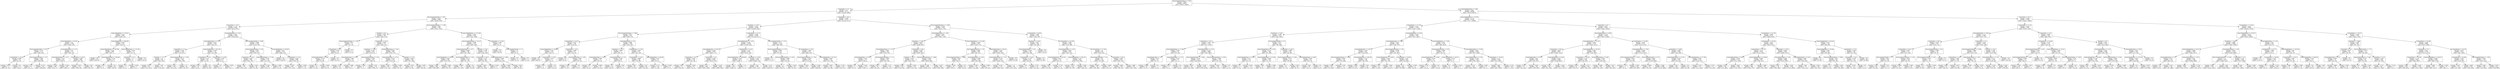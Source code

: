 digraph Tree {
node [shape=box] ;
0 [label="ElectronegativityMean <= 2.031\nentropy = 0.995\nsamples = 99473\nvalue = [45437, 54036]"] ;
1 [label="ColumnMin <= 2.5\nentropy = 0.67\nsamples = 31175\nvalue = [25709, 5466]"] ;
0 -> 1 [labeldistance=2.5, labelangle=45, headlabel="True"] ;
2 [label="ElectronegativityMax <= 5.09\nentropy = 0.919\nsamples = 6860\nvalue = [4566, 2294]"] ;
1 -> 2 ;
3 [label="ColumnMax <= 13.5\nentropy = 0.752\nsamples = 4495\nvalue = [3525, 970]"] ;
2 -> 3 ;
4 [label="AtomicWeightMax <= 279.021\nentropy = 0.441\nsamples = 1661\nvalue = [1509, 152]"] ;
3 -> 4 ;
5 [label="AtomicWeightMin <= 23.647\nentropy = 0.53\nsamples = 1239\nvalue = [1090, 149]"] ;
4 -> 5 ;
6 [label="ElectronegativityMin <= 0.91\nentropy = 0.724\nsamples = 512\nvalue = [409, 103]"] ;
5 -> 6 ;
7 [label="ColumnMean <= 4.125\nentropy = 0.966\nsamples = 23\nvalue = [9, 14]"] ;
6 -> 7 ;
8 [label="entropy = 0.672\nsamples = 17\nvalue = [3, 14]"] ;
7 -> 8 ;
9 [label="entropy = 0.0\nsamples = 6\nvalue = [6, 0]"] ;
7 -> 9 ;
10 [label="ElectronegativityMax <= 1.67\nentropy = 0.684\nsamples = 489\nvalue = [400, 89]"] ;
6 -> 10 ;
11 [label="entropy = 0.137\nsamples = 52\nvalue = [51, 1]"] ;
10 -> 11 ;
12 [label="entropy = 0.725\nsamples = 437\nvalue = [349, 88]"] ;
10 -> 12 ;
13 [label="AtomicRadiusMax <= 2.175\nentropy = 0.34\nsamples = 727\nvalue = [681, 46]"] ;
5 -> 13 ;
14 [label="AtomicRadiusMean <= 1.571\nentropy = 0.151\nsamples = 367\nvalue = [359, 8]"] ;
13 -> 14 ;
15 [label="entropy = 0.259\nsamples = 160\nvalue = [153, 7]"] ;
14 -> 15 ;
16 [label="entropy = 0.044\nsamples = 207\nvalue = [206, 1]"] ;
14 -> 16 ;
17 [label="ColumnMean <= 3.875\nentropy = 0.486\nsamples = 360\nvalue = [322, 38]"] ;
13 -> 17 ;
18 [label="entropy = 0.319\nsamples = 276\nvalue = [260, 16]"] ;
17 -> 18 ;
19 [label="entropy = 0.83\nsamples = 84\nvalue = [62, 22]"] ;
17 -> 19 ;
20 [label="AtomicWeightMax <= 692.662\nentropy = 0.061\nsamples = 422\nvalue = [419, 3]"] ;
4 -> 20 ;
21 [label="AtomicWeightMean <= 139.788\nentropy = 0.025\nsamples = 408\nvalue = [407, 1]"] ;
20 -> 21 ;
22 [label="entropy = 0.0\nsamples = 355\nvalue = [355, 0]"] ;
21 -> 22 ;
23 [label="AtomicWeightMean <= 139.826\nentropy = 0.135\nsamples = 53\nvalue = [52, 1]"] ;
21 -> 23 ;
24 [label="entropy = 0.811\nsamples = 4\nvalue = [3, 1]"] ;
23 -> 24 ;
25 [label="entropy = 0.0\nsamples = 49\nvalue = [49, 0]"] ;
23 -> 25 ;
26 [label="AtomicWeightMean <= 175.765\nentropy = 0.592\nsamples = 14\nvalue = [12, 2]"] ;
20 -> 26 ;
27 [label="RowMean <= 5.25\nentropy = 1.0\nsamples = 4\nvalue = [2, 2]"] ;
26 -> 27 ;
28 [label="entropy = 0.0\nsamples = 1\nvalue = [0, 1]"] ;
27 -> 28 ;
29 [label="entropy = 0.918\nsamples = 3\nvalue = [2, 1]"] ;
27 -> 29 ;
30 [label="entropy = 0.0\nsamples = 10\nvalue = [10, 0]"] ;
26 -> 30 ;
31 [label="AtomicRadiusMin <= 1.425\nentropy = 0.867\nsamples = 2834\nvalue = [2016, 818]"] ;
3 -> 31 ;
32 [label="AtomicRadiusMax <= 4.375\nentropy = 0.976\nsamples = 1291\nvalue = [764, 527]"] ;
31 -> 32 ;
33 [label="ColumnMin <= 1.5\nentropy = 0.944\nsamples = 1181\nvalue = [754, 427]"] ;
32 -> 33 ;
34 [label="RowMax <= 7.0\nentropy = 1.0\nsamples = 593\nvalue = [302, 291]"] ;
33 -> 34 ;
35 [label="entropy = 0.978\nsamples = 421\nvalue = [174, 247]"] ;
34 -> 35 ;
36 [label="entropy = 0.82\nsamples = 172\nvalue = [128, 44]"] ;
34 -> 36 ;
37 [label="ElectronegativityMin <= 1.795\nentropy = 0.78\nsamples = 588\nvalue = [452, 136]"] ;
33 -> 37 ;
38 [label="entropy = 0.69\nsamples = 504\nvalue = [411, 93]"] ;
37 -> 38 ;
39 [label="entropy = 1.0\nsamples = 84\nvalue = [41, 43]"] ;
37 -> 39 ;
40 [label="AtomicWeightMax <= 301.522\nentropy = 0.439\nsamples = 110\nvalue = [10, 100]"] ;
32 -> 40 ;
41 [label="ColumnMean <= 6.5\nentropy = 0.24\nsamples = 101\nvalue = [4, 97]"] ;
40 -> 41 ;
42 [label="entropy = 0.433\nsamples = 45\nvalue = [4, 41]"] ;
41 -> 42 ;
43 [label="entropy = 0.0\nsamples = 56\nvalue = [0, 56]"] ;
41 -> 43 ;
44 [label="ColumnMean <= 4.283\nentropy = 0.918\nsamples = 9\nvalue = [6, 3]"] ;
40 -> 44 ;
45 [label="entropy = 0.0\nsamples = 2\nvalue = [0, 2]"] ;
44 -> 45 ;
46 [label="entropy = 0.592\nsamples = 7\nvalue = [6, 1]"] ;
44 -> 46 ;
47 [label="ElectronegativityMin <= 0.965\nentropy = 0.699\nsamples = 1543\nvalue = [1252, 291]"] ;
31 -> 47 ;
48 [label="ElectronegativityMax <= 4.39\nentropy = 0.907\nsamples = 528\nvalue = [358, 170]"] ;
47 -> 48 ;
49 [label="ColumnMax <= 31.0\nentropy = 0.962\nsamples = 399\nvalue = [245, 154]"] ;
48 -> 49 ;
50 [label="entropy = 0.93\nsamples = 370\nvalue = [242, 128]"] ;
49 -> 50 ;
51 [label="entropy = 0.48\nsamples = 29\nvalue = [3, 26]"] ;
49 -> 51 ;
52 [label="AtomicRadiusMean <= 1.756\nentropy = 0.541\nsamples = 129\nvalue = [113, 16]"] ;
48 -> 52 ;
53 [label="entropy = 0.344\nsamples = 109\nvalue = [102, 7]"] ;
52 -> 53 ;
54 [label="entropy = 0.993\nsamples = 20\nvalue = [11, 9]"] ;
52 -> 54 ;
55 [label="AtomicWeightMax <= 59.059\nentropy = 0.527\nsamples = 1015\nvalue = [894, 121]"] ;
47 -> 55 ;
56 [label="entropy = 0.0\nsamples = 106\nvalue = [106, 0]"] ;
55 -> 56 ;
57 [label="ColumnMean <= 11.0\nentropy = 0.566\nsamples = 909\nvalue = [788, 121]"] ;
55 -> 57 ;
58 [label="entropy = 0.539\nsamples = 891\nvalue = [781, 110]"] ;
57 -> 58 ;
59 [label="entropy = 0.964\nsamples = 18\nvalue = [7, 11]"] ;
57 -> 59 ;
60 [label="ElectronegativityMean <= 1.786\nentropy = 0.99\nsamples = 2365\nvalue = [1041, 1324]"] ;
2 -> 60 ;
61 [label="RowMax <= 8.5\nentropy = 0.935\nsamples = 785\nvalue = [509, 276]"] ;
60 -> 61 ;
62 [label="ElectronegativityMean <= 1.783\nentropy = 0.617\nsamples = 72\nvalue = [11, 61]"] ;
61 -> 62 ;
63 [label="ColumnMean <= 8.8\nentropy = 0.554\nsamples = 70\nvalue = [9, 61]"] ;
62 -> 63 ;
64 [label="AtomicRadiusMean <= 0.88\nentropy = 0.779\nsamples = 39\nvalue = [9, 30]"] ;
63 -> 64 ;
65 [label="entropy = 0.0\nsamples = 15\nvalue = [0, 15]"] ;
64 -> 65 ;
66 [label="entropy = 0.954\nsamples = 24\nvalue = [9, 15]"] ;
64 -> 66 ;
67 [label="entropy = 0.0\nsamples = 31\nvalue = [0, 31]"] ;
63 -> 67 ;
68 [label="entropy = 0.0\nsamples = 2\nvalue = [2, 0]"] ;
62 -> 68 ;
69 [label="ColumnMax <= 44.5\nentropy = 0.883\nsamples = 713\nvalue = [498, 215]"] ;
61 -> 69 ;
70 [label="RowMean <= 2.913\nentropy = 0.552\nsamples = 320\nvalue = [279, 41]"] ;
69 -> 70 ;
71 [label="AtomicRadiusMin <= 1.375\nentropy = 0.885\nsamples = 33\nvalue = [10, 23]"] ;
70 -> 71 ;
72 [label="entropy = 0.258\nsamples = 23\nvalue = [1, 22]"] ;
71 -> 72 ;
73 [label="entropy = 0.469\nsamples = 10\nvalue = [9, 1]"] ;
71 -> 73 ;
74 [label="ElectronegativityMax <= 5.33\nentropy = 0.338\nsamples = 287\nvalue = [269, 18]"] ;
70 -> 74 ;
75 [label="entropy = 0.544\nsamples = 8\nvalue = [1, 7]"] ;
74 -> 75 ;
76 [label="entropy = 0.24\nsamples = 279\nvalue = [268, 11]"] ;
74 -> 76 ;
77 [label="AtomicRadiusMean <= 1.501\nentropy = 0.991\nsamples = 393\nvalue = [219, 174]"] ;
69 -> 77 ;
78 [label="AtomicRadiusMin <= 2.275\nentropy = 0.655\nsamples = 154\nvalue = [128, 26]"] ;
77 -> 78 ;
79 [label="entropy = 0.495\nsamples = 129\nvalue = [115, 14]"] ;
78 -> 79 ;
80 [label="entropy = 0.999\nsamples = 25\nvalue = [13, 12]"] ;
78 -> 80 ;
81 [label="RowMax <= 17.0\nentropy = 0.959\nsamples = 239\nvalue = [91, 148]"] ;
77 -> 81 ;
82 [label="entropy = 0.555\nsamples = 62\nvalue = [8, 54]"] ;
81 -> 82 ;
83 [label="entropy = 0.997\nsamples = 177\nvalue = [83, 94]"] ;
81 -> 83 ;
84 [label="AtomicWeightMean <= 132.283\nentropy = 0.922\nsamples = 1580\nvalue = [532, 1048]"] ;
60 -> 84 ;
85 [label="ElectronegativityMax <= 10.125\nentropy = 0.899\nsamples = 1525\nvalue = [480, 1045]"] ;
84 -> 85 ;
86 [label="AtomicRadiusMean <= 1.477\nentropy = 0.969\nsamples = 799\nvalue = [317, 482]"] ;
85 -> 86 ;
87 [label="AtomicWeightMax <= 236.94\nentropy = 0.994\nsamples = 595\nvalue = [270, 325]"] ;
86 -> 87 ;
88 [label="entropy = 0.963\nsamples = 486\nvalue = [188, 298]"] ;
87 -> 88 ;
89 [label="entropy = 0.808\nsamples = 109\nvalue = [82, 27]"] ;
87 -> 89 ;
90 [label="ElectronegativityMin <= 1.435\nentropy = 0.779\nsamples = 204\nvalue = [47, 157]"] ;
86 -> 90 ;
91 [label="entropy = 0.839\nsamples = 175\nvalue = [47, 128]"] ;
90 -> 91 ;
92 [label="entropy = 0.0\nsamples = 29\nvalue = [0, 29]"] ;
90 -> 92 ;
93 [label="RowMax <= 20.5\nentropy = 0.768\nsamples = 726\nvalue = [163, 563]"] ;
85 -> 93 ;
94 [label="ColumnMax <= 93.5\nentropy = 0.521\nsamples = 495\nvalue = [58, 437]"] ;
93 -> 94 ;
95 [label="entropy = 0.484\nsamples = 487\nvalue = [51, 436]"] ;
94 -> 95 ;
96 [label="entropy = 0.544\nsamples = 8\nvalue = [7, 1]"] ;
94 -> 96 ;
97 [label="AtomicRadiusMean <= 1.608\nentropy = 0.994\nsamples = 231\nvalue = [105, 126]"] ;
93 -> 97 ;
98 [label="entropy = 0.966\nsamples = 163\nvalue = [99, 64]"] ;
97 -> 98 ;
99 [label="entropy = 0.431\nsamples = 68\nvalue = [6, 62]"] ;
97 -> 99 ;
100 [label="ColumnMean <= 12.607\nentropy = 0.305\nsamples = 55\nvalue = [52, 3]"] ;
84 -> 100 ;
101 [label="entropy = 0.0\nsamples = 49\nvalue = [49, 0]"] ;
100 -> 101 ;
102 [label="ElectronegativityMin <= 1.1\nentropy = 1.0\nsamples = 6\nvalue = [3, 3]"] ;
100 -> 102 ;
103 [label="entropy = 0.0\nsamples = 3\nvalue = [0, 3]"] ;
102 -> 103 ;
104 [label="entropy = 0.0\nsamples = 3\nvalue = [3, 0]"] ;
102 -> 104 ;
105 [label="ColumnMax <= 44.5\nentropy = 0.559\nsamples = 24315\nvalue = [21143, 3172]"] ;
1 -> 105 ;
106 [label="RowMean <= 2.914\nentropy = 0.419\nsamples = 16399\nvalue = [15008, 1391]"] ;
105 -> 106 ;
107 [label="ElectronegativityMean <= 1.666\nentropy = 0.971\nsamples = 434\nvalue = [260, 174]"] ;
106 -> 107 ;
108 [label="ColumnMean <= 4.375\nentropy = 0.676\nsamples = 146\nvalue = [120, 26]"] ;
107 -> 108 ;
109 [label="AtomicWeightMean <= 29.846\nentropy = 0.187\nsamples = 105\nvalue = [102, 3]"] ;
108 -> 109 ;
110 [label="entropy = 0.0\nsamples = 88\nvalue = [88, 0]"] ;
109 -> 110 ;
111 [label="ColumnMean <= 2.875\nentropy = 0.672\nsamples = 17\nvalue = [14, 3]"] ;
109 -> 111 ;
112 [label="entropy = 0.811\nsamples = 4\nvalue = [1, 3]"] ;
111 -> 112 ;
113 [label="entropy = 0.0\nsamples = 13\nvalue = [13, 0]"] ;
111 -> 113 ;
114 [label="ColumnMax <= 14.5\nentropy = 0.989\nsamples = 41\nvalue = [18, 23]"] ;
108 -> 114 ;
115 [label="entropy = 0.0\nsamples = 8\nvalue = [8, 0]"] ;
114 -> 115 ;
116 [label="AtomicRadiusMean <= 1.481\nentropy = 0.885\nsamples = 33\nvalue = [10, 23]"] ;
114 -> 116 ;
117 [label="entropy = 0.784\nsamples = 30\nvalue = [7, 23]"] ;
116 -> 117 ;
118 [label="entropy = 0.0\nsamples = 3\nvalue = [3, 0]"] ;
116 -> 118 ;
119 [label="AtomicRadiusMax <= 2.9\nentropy = 0.999\nsamples = 288\nvalue = [140, 148]"] ;
107 -> 119 ;
120 [label="RowMean <= 2.275\nentropy = 0.806\nsamples = 77\nvalue = [58, 19]"] ;
119 -> 120 ;
121 [label="AtomicRadiusMax <= 1.675\nentropy = 0.999\nsamples = 37\nvalue = [19, 18]"] ;
120 -> 121 ;
122 [label="entropy = 0.0\nsamples = 5\nvalue = [5, 0]"] ;
121 -> 122 ;
123 [label="entropy = 0.989\nsamples = 32\nvalue = [14, 18]"] ;
121 -> 123 ;
124 [label="AtomicRadiusMax <= 2.75\nentropy = 0.169\nsamples = 40\nvalue = [39, 1]"] ;
120 -> 124 ;
125 [label="entropy = 0.0\nsamples = 34\nvalue = [34, 0]"] ;
124 -> 125 ;
126 [label="entropy = 0.65\nsamples = 6\nvalue = [5, 1]"] ;
124 -> 126 ;
127 [label="ColumnMean <= 7.183\nentropy = 0.964\nsamples = 211\nvalue = [82, 129]"] ;
119 -> 127 ;
128 [label="ColumnMean <= 2.437\nentropy = 0.996\nsamples = 164\nvalue = [76, 88]"] ;
127 -> 128 ;
129 [label="entropy = 0.83\nsamples = 84\nvalue = [22, 62]"] ;
128 -> 129 ;
130 [label="entropy = 0.91\nsamples = 80\nvalue = [54, 26]"] ;
128 -> 130 ;
131 [label="AtomicWeightMax <= 89.409\nentropy = 0.551\nsamples = 47\nvalue = [6, 41]"] ;
127 -> 131 ;
132 [label="entropy = 0.172\nsamples = 39\nvalue = [1, 38]"] ;
131 -> 132 ;
133 [label="entropy = 0.954\nsamples = 8\nvalue = [5, 3]"] ;
131 -> 133 ;
134 [label="ColumnMean <= 11.31\nentropy = 0.389\nsamples = 15965\nvalue = [14748, 1217]"] ;
106 -> 134 ;
135 [label="AtomicRadiusMin <= 1.525\nentropy = 0.346\nsamples = 14736\nvalue = [13783, 953]"] ;
134 -> 135 ;
136 [label="AtomicRadiusMin <= 0.625\nentropy = 0.409\nsamples = 9422\nvalue = [8651, 771]"] ;
135 -> 136 ;
137 [label="ColumnMin <= 8.5\nentropy = 0.952\nsamples = 129\nvalue = [81, 48]"] ;
136 -> 137 ;
138 [label="entropy = 0.977\nsamples = 73\nvalue = [30, 43]"] ;
137 -> 138 ;
139 [label="entropy = 0.434\nsamples = 56\nvalue = [51, 5]"] ;
137 -> 139 ;
140 [label="ColumnMin <= 4.5\nentropy = 0.394\nsamples = 9293\nvalue = [8570, 723]"] ;
136 -> 140 ;
141 [label="entropy = 0.47\nsamples = 4365\nvalue = [3927, 438]"] ;
140 -> 141 ;
142 [label="entropy = 0.319\nsamples = 4928\nvalue = [4643, 285]"] ;
140 -> 142 ;
143 [label="ColumnMean <= 4.414\nentropy = 0.215\nsamples = 5314\nvalue = [5132, 182]"] ;
135 -> 143 ;
144 [label="AtomicWeightMax <= 2360.856\nentropy = 0.028\nsamples = 1072\nvalue = [1069, 3]"] ;
143 -> 144 ;
145 [label="entropy = 0.02\nsamples = 1070\nvalue = [1068, 2]"] ;
144 -> 145 ;
146 [label="entropy = 1.0\nsamples = 2\nvalue = [1, 1]"] ;
144 -> 146 ;
147 [label="RowMean <= 4.764\nentropy = 0.252\nsamples = 4242\nvalue = [4063, 179]"] ;
143 -> 147 ;
148 [label="entropy = 0.34\nsamples = 1769\nvalue = [1657, 112]"] ;
147 -> 148 ;
149 [label="entropy = 0.18\nsamples = 2473\nvalue = [2406, 67]"] ;
147 -> 149 ;
150 [label="ElectronegativityMin <= 1.275\nentropy = 0.751\nsamples = 1229\nvalue = [965, 264]"] ;
134 -> 150 ;
151 [label="ElectronegativityMean <= 1.724\nentropy = 0.995\nsamples = 152\nvalue = [70, 82]"] ;
150 -> 151 ;
152 [label="entropy = 0.0\nsamples = 17\nvalue = [17, 0]"] ;
151 -> 152 ;
153 [label="ElectronegativityMean <= 1.975\nentropy = 0.966\nsamples = 135\nvalue = [53, 82]"] ;
151 -> 153 ;
154 [label="entropy = 1.0\nsamples = 95\nvalue = [48, 47]"] ;
153 -> 154 ;
155 [label="entropy = 0.544\nsamples = 40\nvalue = [5, 35]"] ;
153 -> 155 ;
156 [label="ColumnMean <= 13.9\nentropy = 0.655\nsamples = 1077\nvalue = [895, 182]"] ;
150 -> 156 ;
157 [label="ElectronegativityMean <= 1.792\nentropy = 0.478\nsamples = 807\nvalue = [724, 83]"] ;
156 -> 157 ;
158 [label="entropy = 0.055\nsamples = 159\nvalue = [158, 1]"] ;
157 -> 158 ;
159 [label="entropy = 0.548\nsamples = 648\nvalue = [566, 82]"] ;
157 -> 159 ;
160 [label="AtomicWeightMin <= 67.551\nentropy = 0.948\nsamples = 270\nvalue = [171, 99]"] ;
156 -> 160 ;
161 [label="entropy = 0.987\nsamples = 120\nvalue = [52, 68]"] ;
160 -> 161 ;
162 [label="entropy = 0.735\nsamples = 150\nvalue = [119, 31]"] ;
160 -> 162 ;
163 [label="ElectronegativityMean <= 1.948\nentropy = 0.769\nsamples = 7916\nvalue = [6135, 1781]"] ;
105 -> 163 ;
164 [label="AtomicRadiusMean <= 1.497\nentropy = 0.687\nsamples = 6572\nvalue = [5367, 1205]"] ;
163 -> 164 ;
165 [label="RowMean <= 2.991\nentropy = 0.555\nsamples = 4915\nvalue = [4280, 635]"] ;
164 -> 165 ;
166 [label="AtomicRadiusMean <= 1.117\nentropy = 0.991\nsamples = 348\nvalue = [193, 155]"] ;
165 -> 166 ;
167 [label="AtomicWeightMin <= 6.552\nentropy = 0.391\nsamples = 117\nvalue = [108, 9]"] ;
166 -> 167 ;
168 [label="entropy = 0.0\nsamples = 2\nvalue = [0, 2]"] ;
167 -> 168 ;
169 [label="entropy = 0.331\nsamples = 115\nvalue = [108, 7]"] ;
167 -> 169 ;
170 [label="ElectronegativityMean <= 1.71\nentropy = 0.949\nsamples = 231\nvalue = [85, 146]"] ;
166 -> 170 ;
171 [label="entropy = 0.937\nsamples = 82\nvalue = [53, 29]"] ;
170 -> 171 ;
172 [label="entropy = 0.75\nsamples = 149\nvalue = [32, 117]"] ;
170 -> 172 ;
173 [label="ColumnMax <= 48.5\nentropy = 0.485\nsamples = 4567\nvalue = [4087, 480]"] ;
165 -> 173 ;
174 [label="RowMax <= 19.0\nentropy = 0.871\nsamples = 343\nvalue = [243, 100]"] ;
173 -> 174 ;
175 [label="entropy = 0.985\nsamples = 210\nvalue = [120, 90]"] ;
174 -> 175 ;
176 [label="entropy = 0.385\nsamples = 133\nvalue = [123, 10]"] ;
174 -> 176 ;
177 [label="ElectronegativityMean <= 1.896\nentropy = 0.436\nsamples = 4224\nvalue = [3844, 380]"] ;
173 -> 177 ;
178 [label="entropy = 0.385\nsamples = 3616\nvalue = [3344, 272]"] ;
177 -> 178 ;
179 [label="entropy = 0.675\nsamples = 608\nvalue = [500, 108]"] ;
177 -> 179 ;
180 [label="AtomicWeightMax <= 414.349\nentropy = 0.929\nsamples = 1657\nvalue = [1087, 570]"] ;
164 -> 180 ;
181 [label="ElectronegativityMin <= 1.29\nentropy = 0.865\nsamples = 296\nvalue = [85, 211]"] ;
180 -> 181 ;
182 [label="ElectronegativityMean <= 1.896\nentropy = 0.615\nsamples = 46\nvalue = [39, 7]"] ;
181 -> 182 ;
183 [label="entropy = 0.169\nsamples = 40\nvalue = [39, 1]"] ;
182 -> 183 ;
184 [label="entropy = 0.0\nsamples = 6\nvalue = [0, 6]"] ;
182 -> 184 ;
185 [label="AtomicRadiusMin <= 1.675\nentropy = 0.689\nsamples = 250\nvalue = [46, 204]"] ;
181 -> 185 ;
186 [label="entropy = 0.385\nsamples = 173\nvalue = [13, 160]"] ;
185 -> 186 ;
187 [label="entropy = 0.985\nsamples = 77\nvalue = [33, 44]"] ;
185 -> 187 ;
188 [label="AtomicRadiusMax <= 184.35\nentropy = 0.832\nsamples = 1361\nvalue = [1002, 359]"] ;
180 -> 188 ;
189 [label="AtomicRadiusMean <= 1.713\nentropy = 0.793\nsamples = 1316\nvalue = [1002, 314]"] ;
188 -> 189 ;
190 [label="entropy = 0.703\nsamples = 1112\nvalue = [900, 212]"] ;
189 -> 190 ;
191 [label="entropy = 1.0\nsamples = 204\nvalue = [102, 102]"] ;
189 -> 191 ;
192 [label="entropy = 0.0\nsamples = 45\nvalue = [0, 45]"] ;
188 -> 192 ;
193 [label="ColumnMean <= 8.026\nentropy = 0.985\nsamples = 1344\nvalue = [768, 576]"] ;
163 -> 193 ;
194 [label="RowMean <= 4.347\nentropy = 0.827\nsamples = 146\nvalue = [38, 108]"] ;
193 -> 194 ;
195 [label="AtomicRadiusMean <= 1.33\nentropy = 0.592\nsamples = 126\nvalue = [18, 108]"] ;
194 -> 195 ;
196 [label="ColumnMean <= 5.815\nentropy = 0.759\nsamples = 82\nvalue = [18, 64]"] ;
195 -> 196 ;
197 [label="entropy = 0.0\nsamples = 3\nvalue = [3, 0]"] ;
196 -> 197 ;
198 [label="entropy = 0.701\nsamples = 79\nvalue = [15, 64]"] ;
196 -> 198 ;
199 [label="entropy = 0.0\nsamples = 44\nvalue = [0, 44]"] ;
195 -> 199 ;
200 [label="entropy = 0.0\nsamples = 20\nvalue = [20, 0]"] ;
194 -> 200 ;
201 [label="ColumnMean <= 10.769\nentropy = 0.965\nsamples = 1198\nvalue = [730, 468]"] ;
193 -> 201 ;
202 [label="AtomicRadiusMin <= 1.325\nentropy = 0.844\nsamples = 563\nvalue = [410, 153]"] ;
201 -> 202 ;
203 [label="AtomicWeightMean <= 91.437\nentropy = 0.974\nsamples = 79\nvalue = [32, 47]"] ;
202 -> 203 ;
204 [label="entropy = 0.825\nsamples = 58\nvalue = [15, 43]"] ;
203 -> 204 ;
205 [label="entropy = 0.702\nsamples = 21\nvalue = [17, 4]"] ;
203 -> 205 ;
206 [label="AtomicWeightMax <= 350.207\nentropy = 0.758\nsamples = 484\nvalue = [378, 106]"] ;
202 -> 206 ;
207 [label="entropy = 0.973\nsamples = 146\nvalue = [87, 59]"] ;
206 -> 207 ;
208 [label="entropy = 0.582\nsamples = 338\nvalue = [291, 47]"] ;
206 -> 208 ;
209 [label="ColumnMean <= 11.281\nentropy = 1.0\nsamples = 635\nvalue = [320, 315]"] ;
201 -> 209 ;
210 [label="ElectronegativityMin <= 3.5\nentropy = 0.9\nsamples = 234\nvalue = [74, 160]"] ;
209 -> 210 ;
211 [label="entropy = 0.809\nsamples = 197\nvalue = [49, 148]"] ;
210 -> 211 ;
212 [label="entropy = 0.909\nsamples = 37\nvalue = [25, 12]"] ;
210 -> 212 ;
213 [label="ColumnMax <= 62.0\nentropy = 0.963\nsamples = 401\nvalue = [246, 155]"] ;
209 -> 213 ;
214 [label="entropy = 0.686\nsamples = 104\nvalue = [85, 19]"] ;
213 -> 214 ;
215 [label="entropy = 0.995\nsamples = 297\nvalue = [161, 136]"] ;
213 -> 215 ;
216 [label="AtomicRadiusMean <= 0.98\nentropy = 0.867\nsamples = 68298\nvalue = [19728, 48570]"] ;
0 -> 216 [labeldistance=2.5, labelangle=-45, headlabel="False"] ;
217 [label="AtomicWeightMean <= 22.979\nentropy = 0.718\nsamples = 36765\nvalue = [7277, 29488]"] ;
216 -> 217 ;
218 [label="ColumnMean <= 11.724\nentropy = 0.487\nsamples = 12793\nvalue = [1355, 11438]"] ;
217 -> 218 ;
219 [label="RowMean <= 2.347\nentropy = 0.306\nsamples = 5174\nvalue = [283, 4891]"] ;
218 -> 219 ;
220 [label="ColumnMax <= 14.5\nentropy = 0.268\nsamples = 4742\nvalue = [217, 4525]"] ;
219 -> 220 ;
221 [label="AtomicWeightMean <= 11.399\nentropy = 0.933\nsamples = 43\nvalue = [15, 28]"] ;
220 -> 221 ;
222 [label="AtomicRadiusMax <= 2.5\nentropy = 0.555\nsamples = 31\nvalue = [4, 27]"] ;
221 -> 222 ;
223 [label="entropy = 0.469\nsamples = 30\nvalue = [3, 27]"] ;
222 -> 223 ;
224 [label="entropy = 0.0\nsamples = 1\nvalue = [1, 0]"] ;
222 -> 224 ;
225 [label="AtomicRadiusMax <= 1.275\nentropy = 0.414\nsamples = 12\nvalue = [11, 1]"] ;
221 -> 225 ;
226 [label="entropy = 0.811\nsamples = 4\nvalue = [3, 1]"] ;
225 -> 226 ;
227 [label="entropy = 0.0\nsamples = 8\nvalue = [8, 0]"] ;
225 -> 227 ;
228 [label="AtomicRadiusMin <= 3.225\nentropy = 0.256\nsamples = 4699\nvalue = [202, 4497]"] ;
220 -> 228 ;
229 [label="ElectronegativityMax <= 7.695\nentropy = 0.243\nsamples = 4571\nvalue = [184, 4387]"] ;
228 -> 229 ;
230 [label="entropy = 0.454\nsamples = 252\nvalue = [24, 228]"] ;
229 -> 230 ;
231 [label="entropy = 0.229\nsamples = 4319\nvalue = [160, 4159]"] ;
229 -> 231 ;
232 [label="ElectronegativityMean <= 2.847\nentropy = 0.586\nsamples = 128\nvalue = [18, 110]"] ;
228 -> 232 ;
233 [label="entropy = 0.549\nsamples = 126\nvalue = [16, 110]"] ;
232 -> 233 ;
234 [label="entropy = 0.0\nsamples = 2\nvalue = [2, 0]"] ;
232 -> 234 ;
235 [label="ElectronegativityMin <= 2.0\nentropy = 0.617\nsamples = 432\nvalue = [66, 366]"] ;
219 -> 235 ;
236 [label="AtomicWeightMean <= 21.183\nentropy = 0.376\nsamples = 289\nvalue = [21, 268]"] ;
235 -> 236 ;
237 [label="AtomicWeightMean <= 18.427\nentropy = 0.157\nsamples = 175\nvalue = [4, 171]"] ;
236 -> 237 ;
238 [label="entropy = 0.0\nsamples = 3\nvalue = [3, 0]"] ;
237 -> 238 ;
239 [label="entropy = 0.052\nsamples = 172\nvalue = [1, 171]"] ;
237 -> 239 ;
240 [label="AtomicWeightMean <= 21.208\nentropy = 0.608\nsamples = 114\nvalue = [17, 97]"] ;
236 -> 240 ;
241 [label="entropy = 0.89\nsamples = 13\nvalue = [9, 4]"] ;
240 -> 241 ;
242 [label="entropy = 0.399\nsamples = 101\nvalue = [8, 93]"] ;
240 -> 242 ;
243 [label="ColumnMax <= 255.5\nentropy = 0.899\nsamples = 143\nvalue = [45, 98]"] ;
235 -> 243 ;
244 [label="ElectronegativityMean <= 2.509\nentropy = 0.775\nsamples = 114\nvalue = [26, 88]"] ;
243 -> 244 ;
245 [label="entropy = 1.0\nsamples = 34\nvalue = [17, 17]"] ;
244 -> 245 ;
246 [label="entropy = 0.507\nsamples = 80\nvalue = [9, 71]"] ;
244 -> 246 ;
247 [label="AtomicRadiusMean <= 0.962\nentropy = 0.929\nsamples = 29\nvalue = [19, 10]"] ;
243 -> 247 ;
248 [label="entropy = 0.84\nsamples = 26\nvalue = [19, 7]"] ;
247 -> 248 ;
249 [label="entropy = 0.0\nsamples = 3\nvalue = [0, 3]"] ;
247 -> 249 ;
250 [label="AtomicWeightMin <= 8.538\nentropy = 0.586\nsamples = 7619\nvalue = [1072, 6547]"] ;
218 -> 250 ;
251 [label="AtomicRadiusMean <= 0.803\nentropy = 0.407\nsamples = 2043\nvalue = [166, 1877]"] ;
250 -> 251 ;
252 [label="AtomicRadiusMin <= 1.425\nentropy = 0.539\nsamples = 941\nvalue = [116, 825]"] ;
251 -> 252 ;
253 [label="ElectronegativityMean <= 3.148\nentropy = 0.463\nsamples = 775\nvalue = [76, 699]"] ;
252 -> 253 ;
254 [label="entropy = 0.491\nsamples = 701\nvalue = [75, 626]"] ;
253 -> 254 ;
255 [label="entropy = 0.103\nsamples = 74\nvalue = [1, 73]"] ;
253 -> 255 ;
256 [label="AtomicWeightMax <= 198.188\nentropy = 0.797\nsamples = 166\nvalue = [40, 126]"] ;
252 -> 256 ;
257 [label="entropy = 0.939\nsamples = 104\nvalue = [37, 67]"] ;
256 -> 257 ;
258 [label="entropy = 0.28\nsamples = 62\nvalue = [3, 59]"] ;
256 -> 258 ;
259 [label="ElectronegativityMean <= 2.62\nentropy = 0.266\nsamples = 1102\nvalue = [50, 1052]"] ;
251 -> 259 ;
260 [label="AtomicWeightMean <= 20.951\nentropy = 0.606\nsamples = 148\nvalue = [22, 126]"] ;
259 -> 260 ;
261 [label="entropy = 0.281\nsamples = 41\nvalue = [2, 39]"] ;
260 -> 261 ;
262 [label="entropy = 0.695\nsamples = 107\nvalue = [20, 87]"] ;
260 -> 262 ;
263 [label="ColumnMean <= 13.826\nentropy = 0.191\nsamples = 954\nvalue = [28, 926]"] ;
259 -> 263 ;
264 [label="entropy = 0.15\nsamples = 883\nvalue = [19, 864]"] ;
263 -> 264 ;
265 [label="entropy = 0.548\nsamples = 71\nvalue = [9, 62]"] ;
263 -> 265 ;
266 [label="AtomicWeightMean <= 11.96\nentropy = 0.64\nsamples = 5576\nvalue = [906, 4670]"] ;
250 -> 266 ;
267 [label="ElectronegativityMin <= 3.35\nentropy = 0.849\nsamples = 40\nvalue = [29, 11]"] ;
266 -> 267 ;
268 [label="AtomicWeightMean <= 11.091\nentropy = 0.555\nsamples = 31\nvalue = [27, 4]"] ;
267 -> 268 ;
269 [label="entropy = 0.787\nsamples = 17\nvalue = [13, 4]"] ;
268 -> 269 ;
270 [label="entropy = 0.0\nsamples = 14\nvalue = [14, 0]"] ;
268 -> 270 ;
271 [label="AtomicWeightMin <= 26.017\nentropy = 0.764\nsamples = 9\nvalue = [2, 7]"] ;
267 -> 271 ;
272 [label="entropy = 0.0\nsamples = 6\nvalue = [0, 6]"] ;
271 -> 272 ;
273 [label="entropy = 0.918\nsamples = 3\nvalue = [2, 1]"] ;
271 -> 273 ;
274 [label="AtomicRadiusMean <= 0.766\nentropy = 0.631\nsamples = 5536\nvalue = [877, 4659]"] ;
266 -> 274 ;
275 [label="AtomicRadiusMean <= 0.765\nentropy = 0.768\nsamples = 1350\nvalue = [303, 1047]"] ;
274 -> 275 ;
276 [label="entropy = 0.754\nsamples = 1328\nvalue = [288, 1040]"] ;
275 -> 276 ;
277 [label="entropy = 0.902\nsamples = 22\nvalue = [15, 7]"] ;
275 -> 277 ;
278 [label="ColumnMean <= 15.292\nentropy = 0.577\nsamples = 4186\nvalue = [574, 3612]"] ;
274 -> 278 ;
279 [label="entropy = 0.601\nsamples = 3867\nvalue = [567, 3300]"] ;
278 -> 279 ;
280 [label="entropy = 0.152\nsamples = 319\nvalue = [7, 312]"] ;
278 -> 280 ;
281 [label="ColumnMin <= 6.5\nentropy = 0.807\nsamples = 23972\nvalue = [5922, 18050]"] ;
217 -> 281 ;
282 [label="AtomicRadiusMean <= 0.926\nentropy = 0.728\nsamples = 14853\nvalue = [3013, 11840]"] ;
281 -> 282 ;
283 [label="AtomicRadiusMax <= 13.125\nentropy = 0.653\nsamples = 9752\nvalue = [1637, 8115]"] ;
282 -> 283 ;
284 [label="ColumnMax <= 49.5\nentropy = 0.624\nsamples = 8947\nvalue = [1395, 7552]"] ;
283 -> 284 ;
285 [label="AtomicRadiusMin <= 0.725\nentropy = 0.84\nsamples = 858\nvalue = [231, 627]"] ;
284 -> 285 ;
286 [label="entropy = 0.547\nsamples = 277\nvalue = [35, 242]"] ;
285 -> 286 ;
287 [label="entropy = 0.922\nsamples = 581\nvalue = [196, 385]"] ;
285 -> 287 ;
288 [label="AtomicWeightMin <= 6.494\nentropy = 0.594\nsamples = 8089\nvalue = [1164, 6925]"] ;
284 -> 288 ;
289 [label="entropy = 0.351\nsamples = 801\nvalue = [53, 748]"] ;
288 -> 289 ;
290 [label="entropy = 0.616\nsamples = 7288\nvalue = [1111, 6177]"] ;
288 -> 290 ;
291 [label="AtomicWeightMin <= 33.352\nentropy = 0.882\nsamples = 805\nvalue = [242, 563]"] ;
283 -> 291 ;
292 [label="ColumnMean <= 12.83\nentropy = 0.709\nsamples = 289\nvalue = [56, 233]"] ;
291 -> 292 ;
293 [label="entropy = 0.914\nsamples = 85\nvalue = [28, 57]"] ;
292 -> 293 ;
294 [label="entropy = 0.577\nsamples = 204\nvalue = [28, 176]"] ;
292 -> 294 ;
295 [label="AtomicRadiusMean <= 0.801\nentropy = 0.943\nsamples = 516\nvalue = [186, 330]"] ;
291 -> 295 ;
296 [label="entropy = 0.998\nsamples = 194\nvalue = [92, 102]"] ;
295 -> 296 ;
297 [label="entropy = 0.871\nsamples = 322\nvalue = [94, 228]"] ;
295 -> 297 ;
298 [label="ColumnMean <= 13.046\nentropy = 0.841\nsamples = 5101\nvalue = [1376, 3725]"] ;
282 -> 298 ;
299 [label="AtomicRadiusMin <= 1.025\nentropy = 0.884\nsamples = 4010\nvalue = [1213, 2797]"] ;
298 -> 299 ;
300 [label="ElectronegativityMean <= 2.253\nentropy = 0.615\nsamples = 355\nvalue = [54, 301]"] ;
299 -> 300 ;
301 [label="entropy = 0.722\nsamples = 5\nvalue = [4, 1]"] ;
300 -> 301 ;
302 [label="entropy = 0.592\nsamples = 350\nvalue = [50, 300]"] ;
300 -> 302 ;
303 [label="ElectronegativityMax <= 9.72\nentropy = 0.901\nsamples = 3655\nvalue = [1159, 2496]"] ;
299 -> 303 ;
304 [label="entropy = 0.863\nsamples = 56\nvalue = [40, 16]"] ;
303 -> 304 ;
305 [label="entropy = 0.894\nsamples = 3599\nvalue = [1119, 2480]"] ;
303 -> 305 ;
306 [label="RowMean <= 2.839\nentropy = 0.608\nsamples = 1091\nvalue = [163, 928]"] ;
298 -> 306 ;
307 [label="AtomicWeightMean <= 37.971\nentropy = 0.429\nsamples = 387\nvalue = [34, 353]"] ;
306 -> 307 ;
308 [label="entropy = 0.48\nsamples = 328\nvalue = [34, 294]"] ;
307 -> 308 ;
309 [label="entropy = 0.0\nsamples = 59\nvalue = [0, 59]"] ;
307 -> 309 ;
310 [label="AtomicWeightMean <= 57.788\nentropy = 0.687\nsamples = 704\nvalue = [129, 575]"] ;
306 -> 310 ;
311 [label="entropy = 0.743\nsamples = 527\nvalue = [111, 416]"] ;
310 -> 311 ;
312 [label="entropy = 0.474\nsamples = 177\nvalue = [18, 159]"] ;
310 -> 312 ;
313 [label="ColumnMean <= 15.738\nentropy = 0.903\nsamples = 9119\nvalue = [2909, 6210]"] ;
281 -> 313 ;
314 [label="ColumnMean <= 13.618\nentropy = 0.922\nsamples = 8367\nvalue = [2820, 5547]"] ;
313 -> 314 ;
315 [label="ColumnMean <= 13.275\nentropy = 0.972\nsamples = 3024\nvalue = [1214, 1810]"] ;
314 -> 315 ;
316 [label="AtomicRadiusMean <= 0.823\nentropy = 0.928\nsamples = 2127\nvalue = [731, 1396]"] ;
315 -> 316 ;
317 [label="entropy = 0.345\nsamples = 202\nvalue = [13, 189]"] ;
316 -> 317 ;
318 [label="entropy = 0.953\nsamples = 1925\nvalue = [718, 1207]"] ;
316 -> 318 ;
319 [label="AtomicWeightMean <= 30.685\nentropy = 0.996\nsamples = 897\nvalue = [483, 414]"] ;
315 -> 319 ;
320 [label="entropy = 0.927\nsamples = 496\nvalue = [326, 170]"] ;
319 -> 320 ;
321 [label="entropy = 0.966\nsamples = 401\nvalue = [157, 244]"] ;
319 -> 321 ;
322 [label="ColumnMax <= 379.0\nentropy = 0.882\nsamples = 5343\nvalue = [1606, 3737]"] ;
314 -> 322 ;
323 [label="AtomicRadiusMax <= 1.85\nentropy = 0.866\nsamples = 4909\nvalue = [1412, 3497]"] ;
322 -> 323 ;
324 [label="entropy = 0.952\nsamples = 779\nvalue = [290, 489]"] ;
323 -> 324 ;
325 [label="entropy = 0.844\nsamples = 4130\nvalue = [1122, 3008]"] ;
323 -> 325 ;
326 [label="AtomicRadiusMean <= 0.812\nentropy = 0.992\nsamples = 434\nvalue = [194, 240]"] ;
322 -> 326 ;
327 [label="entropy = 0.99\nsamples = 275\nvalue = [154, 121]"] ;
326 -> 327 ;
328 [label="entropy = 0.814\nsamples = 159\nvalue = [40, 119]"] ;
326 -> 328 ;
329 [label="AtomicWeightMean <= 49.193\nentropy = 0.525\nsamples = 752\nvalue = [89, 663]"] ;
313 -> 329 ;
330 [label="AtomicWeightMin <= 13.009\nentropy = 0.601\nsamples = 567\nvalue = [83, 484]"] ;
329 -> 330 ;
331 [label="entropy = 0.0\nsamples = 43\nvalue = [0, 43]"] ;
330 -> 331 ;
332 [label="ElectronegativityMean <= 2.888\nentropy = 0.63\nsamples = 524\nvalue = [83, 441]"] ;
330 -> 332 ;
333 [label="entropy = 0.0\nsamples = 32\nvalue = [0, 32]"] ;
332 -> 333 ;
334 [label="entropy = 0.655\nsamples = 492\nvalue = [83, 409]"] ;
332 -> 334 ;
335 [label="RowMax <= 17.0\nentropy = 0.206\nsamples = 185\nvalue = [6, 179]"] ;
329 -> 335 ;
336 [label="ColumnMin <= 33.0\nentropy = 0.294\nsamples = 116\nvalue = [6, 110]"] ;
335 -> 336 ;
337 [label="entropy = 0.258\nsamples = 115\nvalue = [5, 110]"] ;
336 -> 337 ;
338 [label="entropy = 0.0\nsamples = 1\nvalue = [1, 0]"] ;
336 -> 338 ;
339 [label="entropy = 0.0\nsamples = 69\nvalue = [0, 69]"] ;
335 -> 339 ;
340 [label="ColumnMax <= 31.0\nentropy = 0.968\nsamples = 31533\nvalue = [12451, 19082]"] ;
216 -> 340 ;
341 [label="ColumnMean <= 11.45\nentropy = 0.945\nsamples = 3441\nvalue = [2192, 1249]"] ;
340 -> 341 ;
342 [label="AtomicRadiusMin <= 0.625\nentropy = 0.713\nsamples = 1898\nvalue = [1527, 371]"] ;
341 -> 342 ;
343 [label="ColumnMax <= 28.5\nentropy = 0.976\nsamples = 293\nvalue = [120, 173]"] ;
342 -> 343 ;
344 [label="ColumnMean <= 9.417\nentropy = 0.997\nsamples = 214\nvalue = [114, 100]"] ;
343 -> 344 ;
345 [label="ElectronegativityMin <= 2.1\nentropy = 0.811\nsamples = 108\nvalue = [27, 81]"] ;
344 -> 345 ;
346 [label="entropy = 0.503\nsamples = 90\nvalue = [10, 80]"] ;
345 -> 346 ;
347 [label="entropy = 0.31\nsamples = 18\nvalue = [17, 1]"] ;
345 -> 347 ;
348 [label="ElectronegativityMean <= 2.159\nentropy = 0.678\nsamples = 106\nvalue = [87, 19]"] ;
344 -> 348 ;
349 [label="entropy = 0.988\nsamples = 23\nvalue = [13, 10]"] ;
348 -> 349 ;
350 [label="entropy = 0.495\nsamples = 83\nvalue = [74, 9]"] ;
348 -> 350 ;
351 [label="ElectronegativityMax <= 6.34\nentropy = 0.388\nsamples = 79\nvalue = [6, 73]"] ;
343 -> 351 ;
352 [label="ElectronegativityMean <= 2.43\nentropy = 0.103\nsamples = 74\nvalue = [1, 73]"] ;
351 -> 352 ;
353 [label="entropy = 0.0\nsamples = 43\nvalue = [0, 43]"] ;
352 -> 353 ;
354 [label="entropy = 0.206\nsamples = 31\nvalue = [1, 30]"] ;
352 -> 354 ;
355 [label="entropy = 0.0\nsamples = 5\nvalue = [5, 0]"] ;
351 -> 355 ;
356 [label="ColumnMin <= 2.5\nentropy = 0.539\nsamples = 1605\nvalue = [1407, 198]"] ;
342 -> 356 ;
357 [label="ElectronegativityMean <= 2.206\nentropy = 0.994\nsamples = 242\nvalue = [132, 110]"] ;
356 -> 357 ;
358 [label="ColumnMean <= 8.9\nentropy = 0.983\nsamples = 168\nvalue = [71, 97]"] ;
357 -> 358 ;
359 [label="entropy = 0.855\nsamples = 50\nvalue = [36, 14]"] ;
358 -> 359 ;
360 [label="entropy = 0.877\nsamples = 118\nvalue = [35, 83]"] ;
358 -> 360 ;
361 [label="AtomicRadiusMean <= 1.161\nentropy = 0.671\nsamples = 74\nvalue = [61, 13]"] ;
357 -> 361 ;
362 [label="entropy = 0.463\nsamples = 51\nvalue = [46, 5]"] ;
361 -> 362 ;
363 [label="entropy = 0.932\nsamples = 23\nvalue = [15, 8]"] ;
361 -> 363 ;
364 [label="RowMax <= 16.5\nentropy = 0.345\nsamples = 1363\nvalue = [1275, 88]"] ;
356 -> 364 ;
365 [label="AtomicRadiusMax <= 1.725\nentropy = 0.372\nsamples = 1228\nvalue = [1140, 88]"] ;
364 -> 365 ;
366 [label="entropy = 0.154\nsamples = 359\nvalue = [351, 8]"] ;
365 -> 366 ;
367 [label="entropy = 0.443\nsamples = 869\nvalue = [789, 80]"] ;
365 -> 367 ;
368 [label="entropy = 0.0\nsamples = 135\nvalue = [135, 0]"] ;
364 -> 368 ;
369 [label="ColumnMax <= 15.5\nentropy = 0.986\nsamples = 1543\nvalue = [665, 878]"] ;
341 -> 369 ;
370 [label="ColumnMean <= 13.833\nentropy = 0.576\nsamples = 219\nvalue = [189, 30]"] ;
369 -> 370 ;
371 [label="ElectronegativityMean <= 2.223\nentropy = 0.239\nsamples = 153\nvalue = [147, 6]"] ;
370 -> 371 ;
372 [label="ElectronegativityMean <= 2.202\nentropy = 0.406\nsamples = 74\nvalue = [68, 6]"] ;
371 -> 372 ;
373 [label="entropy = 0.258\nsamples = 69\nvalue = [66, 3]"] ;
372 -> 373 ;
374 [label="entropy = 0.971\nsamples = 5\nvalue = [2, 3]"] ;
372 -> 374 ;
375 [label="entropy = 0.0\nsamples = 79\nvalue = [79, 0]"] ;
371 -> 375 ;
376 [label="AtomicWeightMean <= 74.311\nentropy = 0.946\nsamples = 66\nvalue = [42, 24]"] ;
370 -> 376 ;
377 [label="AtomicRadiusMax <= 1.5\nentropy = 0.908\nsamples = 34\nvalue = [11, 23]"] ;
376 -> 377 ;
378 [label="entropy = 0.824\nsamples = 31\nvalue = [8, 23]"] ;
377 -> 378 ;
379 [label="entropy = 0.0\nsamples = 3\nvalue = [3, 0]"] ;
377 -> 379 ;
380 [label="ElectronegativityMean <= 2.043\nentropy = 0.201\nsamples = 32\nvalue = [31, 1]"] ;
376 -> 380 ;
381 [label="entropy = 0.0\nsamples = 1\nvalue = [0, 1]"] ;
380 -> 381 ;
382 [label="entropy = 0.0\nsamples = 31\nvalue = [31, 0]"] ;
380 -> 382 ;
383 [label="RowMax <= 6.5\nentropy = 0.942\nsamples = 1324\nvalue = [476, 848]"] ;
369 -> 383 ;
384 [label="AtomicRadiusMin <= 1.125\nentropy = 0.864\nsamples = 1065\nvalue = [305, 760]"] ;
383 -> 384 ;
385 [label="AtomicWeightMax <= 64.463\nentropy = 0.749\nsamples = 706\nvalue = [151, 555]"] ;
384 -> 385 ;
386 [label="entropy = 0.99\nsamples = 93\nvalue = [41, 52]"] ;
385 -> 386 ;
387 [label="entropy = 0.679\nsamples = 613\nvalue = [110, 503]"] ;
385 -> 387 ;
388 [label="ElectronegativityMin <= 1.545\nentropy = 0.985\nsamples = 359\nvalue = [154, 205]"] ;
384 -> 388 ;
389 [label="entropy = 0.433\nsamples = 45\nvalue = [4, 41]"] ;
388 -> 389 ;
390 [label="entropy = 0.999\nsamples = 314\nvalue = [150, 164]"] ;
388 -> 390 ;
391 [label="AtomicRadiusMax <= 3.925\nentropy = 0.925\nsamples = 259\nvalue = [171, 88]"] ;
383 -> 391 ;
392 [label="AtomicWeightMax <= 122.479\nentropy = 0.953\nsamples = 236\nvalue = [148, 88]"] ;
391 -> 392 ;
393 [label="entropy = 0.0\nsamples = 18\nvalue = [18, 0]"] ;
392 -> 393 ;
394 [label="entropy = 0.973\nsamples = 218\nvalue = [130, 88]"] ;
392 -> 394 ;
395 [label="entropy = 0.0\nsamples = 23\nvalue = [23, 0]"] ;
391 -> 395 ;
396 [label="ColumnMean <= 12.651\nentropy = 0.947\nsamples = 28092\nvalue = [10259, 17833]"] ;
340 -> 396 ;
397 [label="AtomicWeightMean <= 133.972\nentropy = 0.974\nsamples = 20308\nvalue = [8225, 12083]"] ;
396 -> 397 ;
398 [label="RowMean <= 3.024\nentropy = 0.968\nsamples = 19962\nvalue = [7900, 12062]"] ;
397 -> 398 ;
399 [label="AtomicWeightMean <= 20.47\nentropy = 0.898\nsamples = 7842\nvalue = [2465, 5377]"] ;
398 -> 399 ;
400 [label="AtomicRadiusMax <= 2.3\nentropy = 0.541\nsamples = 774\nvalue = [96, 678]"] ;
399 -> 400 ;
401 [label="entropy = 1.0\nsamples = 18\nvalue = [9, 9]"] ;
400 -> 401 ;
402 [label="entropy = 0.515\nsamples = 756\nvalue = [87, 669]"] ;
400 -> 402 ;
403 [label="AtomicRadiusMean <= 1.073\nentropy = 0.92\nsamples = 7068\nvalue = [2369, 4699]"] ;
399 -> 403 ;
404 [label="entropy = 0.944\nsamples = 5834\nvalue = [2112, 3722]"] ;
403 -> 404 ;
405 [label="entropy = 0.738\nsamples = 1234\nvalue = [257, 977]"] ;
403 -> 405 ;
406 [label="AtomicRadiusMean <= 1.38\nentropy = 0.992\nsamples = 12120\nvalue = [5435, 6685]"] ;
398 -> 406 ;
407 [label="ElectronegativityMean <= 2.355\nentropy = 1.0\nsamples = 10257\nvalue = [5060, 5197]"] ;
406 -> 407 ;
408 [label="entropy = 0.98\nsamples = 3795\nvalue = [2214, 1581]"] ;
407 -> 408 ;
409 [label="entropy = 0.99\nsamples = 6462\nvalue = [2846, 3616]"] ;
407 -> 409 ;
410 [label="ColumnMin <= 5.5\nentropy = 0.724\nsamples = 1863\nvalue = [375, 1488]"] ;
406 -> 410 ;
411 [label="entropy = 0.644\nsamples = 1627\nvalue = [267, 1360]"] ;
410 -> 411 ;
412 [label="entropy = 0.995\nsamples = 236\nvalue = [108, 128]"] ;
410 -> 412 ;
413 [label="AtomicRadiusMean <= 1.515\nentropy = 0.33\nsamples = 346\nvalue = [325, 21]"] ;
397 -> 413 ;
414 [label="ColumnMean <= 10.775\nentropy = 0.086\nsamples = 279\nvalue = [276, 3]"] ;
413 -> 414 ;
415 [label="entropy = 0.0\nsamples = 170\nvalue = [170, 0]"] ;
414 -> 415 ;
416 [label="ColumnMean <= 10.829\nentropy = 0.182\nsamples = 109\nvalue = [106, 3]"] ;
414 -> 416 ;
417 [label="entropy = 0.0\nsamples = 1\nvalue = [0, 1]"] ;
416 -> 417 ;
418 [label="entropy = 0.133\nsamples = 108\nvalue = [106, 2]"] ;
416 -> 418 ;
419 [label="AtomicWeightMean <= 146.319\nentropy = 0.84\nsamples = 67\nvalue = [49, 18]"] ;
413 -> 419 ;
420 [label="ColumnMean <= 11.675\nentropy = 0.961\nsamples = 26\nvalue = [10, 16]"] ;
419 -> 420 ;
421 [label="entropy = 0.881\nsamples = 10\nvalue = [7, 3]"] ;
420 -> 421 ;
422 [label="entropy = 0.696\nsamples = 16\nvalue = [3, 13]"] ;
420 -> 422 ;
423 [label="AtomicWeightMin <= 238.019\nentropy = 0.281\nsamples = 41\nvalue = [39, 2]"] ;
419 -> 423 ;
424 [label="entropy = 0.0\nsamples = 29\nvalue = [29, 0]"] ;
423 -> 424 ;
425 [label="entropy = 0.65\nsamples = 12\nvalue = [10, 2]"] ;
423 -> 425 ;
426 [label="ColumnMean <= 12.671\nentropy = 0.829\nsamples = 7784\nvalue = [2034, 5750]"] ;
396 -> 426 ;
427 [label="RowMean <= 3.806\nentropy = 0.392\nsamples = 804\nvalue = [62, 742]"] ;
426 -> 427 ;
428 [label="ColumnMin <= 6.5\nentropy = 0.922\nsamples = 83\nvalue = [28, 55]"] ;
427 -> 428 ;
429 [label="AtomicRadiusMax <= 3.55\nentropy = 0.806\nsamples = 73\nvalue = [18, 55]"] ;
428 -> 429 ;
430 [label="entropy = 0.999\nsamples = 29\nvalue = [15, 14]"] ;
429 -> 430 ;
431 [label="entropy = 0.359\nsamples = 44\nvalue = [3, 41]"] ;
429 -> 431 ;
432 [label="entropy = 0.0\nsamples = 10\nvalue = [10, 0]"] ;
428 -> 432 ;
433 [label="ElectronegativityMin <= 1.72\nentropy = 0.274\nsamples = 721\nvalue = [34, 687]"] ;
427 -> 433 ;
434 [label="AtomicRadiusMean <= 1.269\nentropy = 0.761\nsamples = 59\nvalue = [13, 46]"] ;
433 -> 434 ;
435 [label="entropy = 0.0\nsamples = 6\nvalue = [6, 0]"] ;
434 -> 435 ;
436 [label="entropy = 0.563\nsamples = 53\nvalue = [7, 46]"] ;
434 -> 436 ;
437 [label="ColumnMin <= 21.0\nentropy = 0.203\nsamples = 662\nvalue = [21, 641]"] ;
433 -> 437 ;
438 [label="entropy = 0.173\nsamples = 657\nvalue = [17, 640]"] ;
437 -> 438 ;
439 [label="entropy = 0.722\nsamples = 5\nvalue = [4, 1]"] ;
437 -> 439 ;
440 [label="ColumnMean <= 14.509\nentropy = 0.859\nsamples = 6980\nvalue = [1972, 5008]"] ;
426 -> 440 ;
441 [label="ColumnMin <= 5.5\nentropy = 0.917\nsamples = 4748\nvalue = [1575, 3173]"] ;
440 -> 441 ;
442 [label="ColumnMean <= 13.106\nentropy = 0.776\nsamples = 2664\nvalue = [609, 2055]"] ;
441 -> 442 ;
443 [label="entropy = 0.894\nsamples = 1241\nvalue = [386, 855]"] ;
442 -> 443 ;
444 [label="entropy = 0.626\nsamples = 1423\nvalue = [223, 1200]"] ;
442 -> 444 ;
445 [label="AtomicWeightMean <= 148.257\nentropy = 0.996\nsamples = 2084\nvalue = [966, 1118]"] ;
441 -> 445 ;
446 [label="entropy = 0.992\nsamples = 2011\nvalue = [900, 1111]"] ;
445 -> 446 ;
447 [label="entropy = 0.456\nsamples = 73\nvalue = [66, 7]"] ;
445 -> 447 ;
448 [label="ColumnMean <= 15.276\nentropy = 0.675\nsamples = 2232\nvalue = [397, 1835]"] ;
440 -> 448 ;
449 [label="ColumnMean <= 14.596\nentropy = 0.762\nsamples = 1054\nvalue = [233, 821]"] ;
448 -> 449 ;
450 [label="entropy = 0.417\nsamples = 178\nvalue = [15, 163]"] ;
449 -> 450 ;
451 [label="entropy = 0.809\nsamples = 876\nvalue = [218, 658]"] ;
449 -> 451 ;
452 [label="ElectronegativityMin <= 1.855\nentropy = 0.582\nsamples = 1178\nvalue = [164, 1014]"] ;
448 -> 452 ;
453 [label="entropy = 0.284\nsamples = 364\nvalue = [18, 346]"] ;
452 -> 453 ;
454 [label="entropy = 0.679\nsamples = 814\nvalue = [146, 668]"] ;
452 -> 454 ;
}